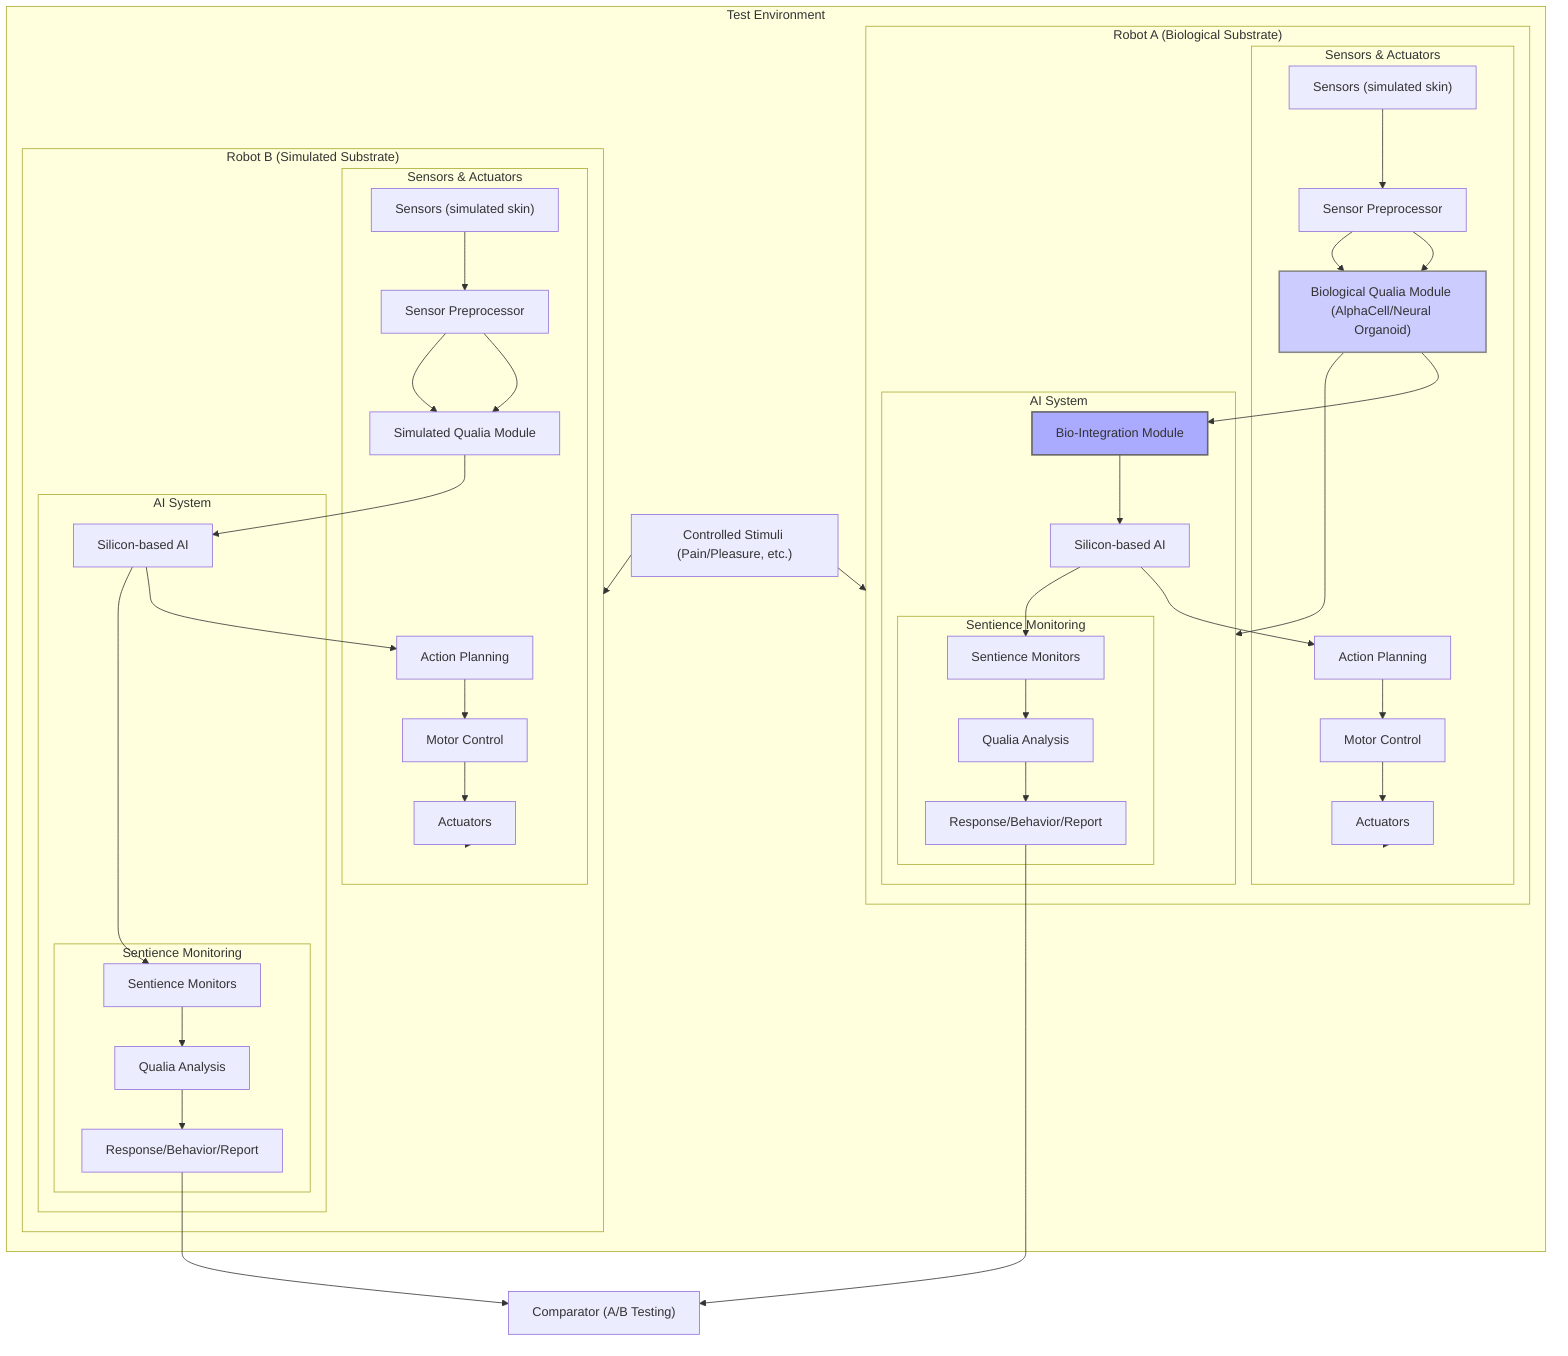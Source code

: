 graph 
    subgraph Environment["Test Environment"]
        Stimulus["Controlled Stimuli (Pain/Pleasure, etc.)"] --> RobotA & RobotB
    end

    subgraph RobotA["Robot A (Biological Substrate)"]
        subgraph Sensors_Actuators["Sensors & Actuators"]
            SensorsA["Sensors (simulated skin)"] --> PreprocessorA["Sensor Preprocessor"]
            PreprocessorA --> QualiaModuleA
             MotorControlA["Motor Control"] --> ActuatorsA["Actuators"]

             ActionPlanningA --> MotorControlA
        end
        

        subgraph AI_A["AI System"]
            AISiliconA["Silicon-based AI"]
            QualiaModuleA["Biological Qualia Module (AlphaCell/Neural Organoid)"] --> BioIntegratorA["Bio-Integration Module"]
            BioIntegratorA --> AISiliconA
            AISiliconA --> ActionPlanningA["Action Planning"]

            subgraph Sentience_Monitoring_A["Sentience Monitoring"]
                SMA["Sentience Monitors"] --> SQA["Qualia Analysis"]
                SQA --> OutputA["Response/Behavior/Report"]
            end
            AISiliconA --> SMA
        end
          PreprocessorA --> QualiaModuleA
          QualiaModuleA --> AI_A
    end


    subgraph RobotB["Robot B (Simulated Substrate)"]
         subgraph Sensors_ActuatorsB["Sensors & Actuators"]
            SensorsB["Sensors (simulated skin)"] --> PreprocessorB["Sensor Preprocessor"]
             PreprocessorB --> QualiaModuleB
            ActionPlanningB --> MotorControlB["Motor Control"]
             MotorControlB --> ActuatorsB["Actuators"]

        end

        subgraph AI_B["AI System"]
            AISiliconB["Silicon-based AI"]
           QualiaModuleB["Simulated Qualia Module"] -->  AISiliconB
            AISiliconB --> ActionPlanningB["Action Planning"]

            subgraph Sentience_Monitoring_B["Sentience Monitoring"]
                SMB["Sentience Monitors"] --> SQB["Qualia Analysis"]
                SQB --> OutputB["Response/Behavior/Report"]
            end
                AISiliconB --> SMB
        end
        PreprocessorB --> QualiaModuleB

    end
    ActuatorsA --> Environment
    ActuatorsB --> Environment
    OutputA & OutputB --> Comparator["Comparator (A/B Testing)"]

    style QualiaModuleA fill:#ccf,stroke:#888,stroke-width:2px
    style BioIntegratorA fill:#aaf,stroke:#666,stroke-width:2px